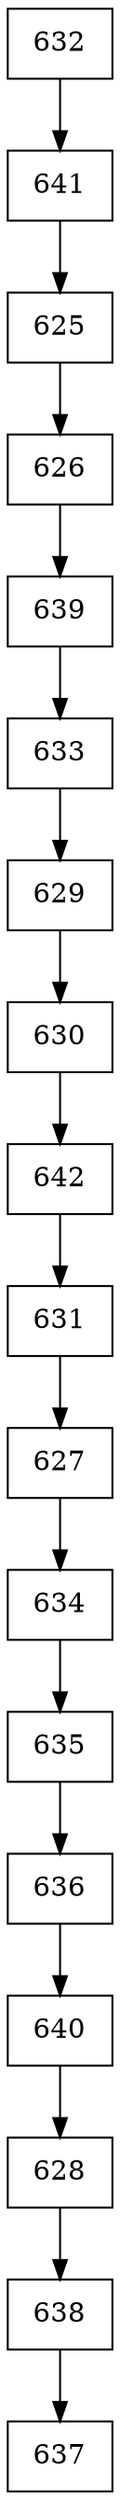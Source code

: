 digraph G {
  node [shape=record];
  node0 [label="{632}"];
  node0 -> node1;
  node1 [label="{641}"];
  node1 -> node2;
  node2 [label="{625}"];
  node2 -> node3;
  node3 [label="{626}"];
  node3 -> node4;
  node4 [label="{639}"];
  node4 -> node5;
  node5 [label="{633}"];
  node5 -> node6;
  node6 [label="{629}"];
  node6 -> node7;
  node7 [label="{630}"];
  node7 -> node8;
  node8 [label="{642}"];
  node8 -> node9;
  node9 [label="{631}"];
  node9 -> node10;
  node10 [label="{627}"];
  node10 -> node11;
  node11 [label="{634}"];
  node11 -> node12;
  node12 [label="{635}"];
  node12 -> node13;
  node13 [label="{636}"];
  node13 -> node14;
  node14 [label="{640}"];
  node14 -> node15;
  node15 [label="{628}"];
  node15 -> node16;
  node16 [label="{638}"];
  node16 -> node17;
  node17 [label="{637}"];
}
